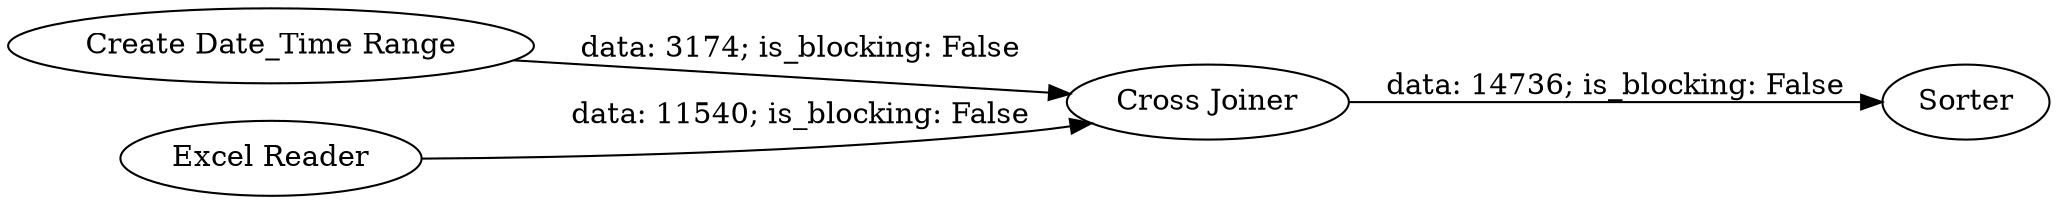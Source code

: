 digraph {
	"-4477969507916496043_223" [label="Cross Joiner"]
	"-4477969507916496043_226" [label=Sorter]
	"-4477969507916496043_222" [label="Create Date_Time Range"]
	"-4477969507916496043_227" [label="Excel Reader"]
	"-4477969507916496043_222" -> "-4477969507916496043_223" [label="data: 3174; is_blocking: False"]
	"-4477969507916496043_227" -> "-4477969507916496043_223" [label="data: 11540; is_blocking: False"]
	"-4477969507916496043_223" -> "-4477969507916496043_226" [label="data: 14736; is_blocking: False"]
	rankdir=LR
}
